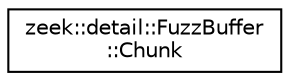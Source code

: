 digraph "Graphical Class Hierarchy"
{
 // LATEX_PDF_SIZE
  edge [fontname="Helvetica",fontsize="10",labelfontname="Helvetica",labelfontsize="10"];
  node [fontname="Helvetica",fontsize="10",shape=record];
  rankdir="LR";
  Node0 [label="zeek::detail::FuzzBuffer\l::Chunk",height=0.2,width=0.4,color="black", fillcolor="white", style="filled",URL="$d1/da1/classzeek_1_1detail_1_1FuzzBuffer.html#d6/d9a/structzeek_1_1detail_1_1FuzzBuffer_1_1Chunk",tooltip=" "];
}
